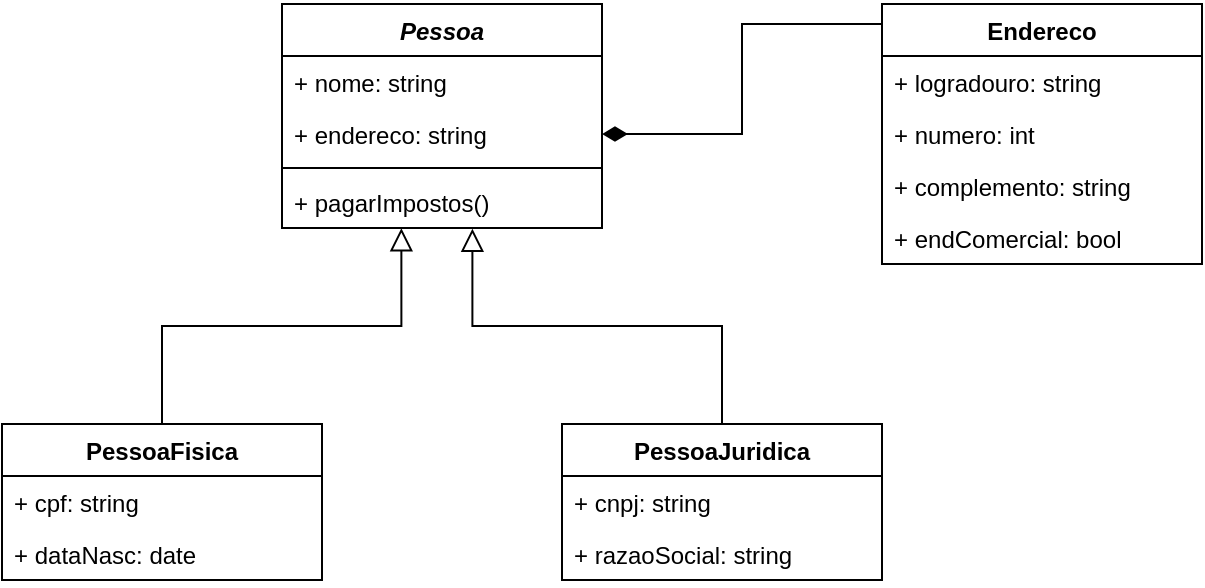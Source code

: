 <mxfile version="20.5.3" type="device"><diagram id="oro2dUzRctTN7AQQOzCW" name="Página-1"><mxGraphModel dx="678" dy="402" grid="1" gridSize="10" guides="1" tooltips="1" connect="1" arrows="1" fold="1" page="1" pageScale="1" pageWidth="827" pageHeight="1169" math="0" shadow="0"><root><mxCell id="0"/><mxCell id="1" parent="0"/><mxCell id="hcf9EAserq6PrIvnIaBI-40" style="edgeStyle=orthogonalEdgeStyle;rounded=0;orthogonalLoop=1;jettySize=auto;html=1;entryX=0.373;entryY=1.003;entryDx=0;entryDy=0;entryPerimeter=0;endArrow=block;endFill=0;strokeWidth=1;endSize=9;" edge="1" parent="1" source="hcf9EAserq6PrIvnIaBI-1" target="hcf9EAserq6PrIvnIaBI-29"><mxGeometry relative="1" as="geometry"><mxPoint x="360" y="410" as="targetPoint"/></mxGeometry></mxCell><mxCell id="hcf9EAserq6PrIvnIaBI-1" value="PessoaFisica" style="swimlane;fontStyle=1;align=center;verticalAlign=top;childLayout=stackLayout;horizontal=1;startSize=26;horizontalStack=0;resizeParent=1;resizeParentMax=0;resizeLast=0;collapsible=1;marginBottom=0;" vertex="1" parent="1"><mxGeometry x="160" y="470" width="160" height="78" as="geometry"/></mxCell><mxCell id="hcf9EAserq6PrIvnIaBI-19" value="+ cpf: string" style="text;strokeColor=none;fillColor=none;align=left;verticalAlign=top;spacingLeft=4;spacingRight=4;overflow=hidden;rotatable=0;points=[[0,0.5],[1,0.5]];portConstraint=eastwest;" vertex="1" parent="hcf9EAserq6PrIvnIaBI-1"><mxGeometry y="26" width="160" height="26" as="geometry"/></mxCell><mxCell id="hcf9EAserq6PrIvnIaBI-13" value="+ dataNasc: date" style="text;strokeColor=none;fillColor=none;align=left;verticalAlign=top;spacingLeft=4;spacingRight=4;overflow=hidden;rotatable=0;points=[[0,0.5],[1,0.5]];portConstraint=eastwest;" vertex="1" parent="hcf9EAserq6PrIvnIaBI-1"><mxGeometry y="52" width="160" height="26" as="geometry"/></mxCell><mxCell id="hcf9EAserq6PrIvnIaBI-9" value="Pessoa" style="swimlane;fontStyle=3;align=center;verticalAlign=top;childLayout=stackLayout;horizontal=1;startSize=26;horizontalStack=0;resizeParent=1;resizeParentMax=0;resizeLast=0;collapsible=1;marginBottom=0;" vertex="1" parent="1"><mxGeometry x="300" y="260" width="160" height="112" as="geometry"/></mxCell><mxCell id="hcf9EAserq6PrIvnIaBI-18" value="+ nome: string" style="text;strokeColor=none;fillColor=none;align=left;verticalAlign=top;spacingLeft=4;spacingRight=4;overflow=hidden;rotatable=0;points=[[0,0.5],[1,0.5]];portConstraint=eastwest;" vertex="1" parent="hcf9EAserq6PrIvnIaBI-9"><mxGeometry y="26" width="160" height="26" as="geometry"/></mxCell><mxCell id="hcf9EAserq6PrIvnIaBI-51" value="+ endereco: string" style="text;strokeColor=none;fillColor=none;align=left;verticalAlign=top;spacingLeft=4;spacingRight=4;overflow=hidden;rotatable=0;points=[[0,0.5],[1,0.5]];portConstraint=eastwest;" vertex="1" parent="hcf9EAserq6PrIvnIaBI-9"><mxGeometry y="52" width="160" height="26" as="geometry"/></mxCell><mxCell id="hcf9EAserq6PrIvnIaBI-11" value="" style="line;strokeWidth=1;fillColor=none;align=left;verticalAlign=middle;spacingTop=-1;spacingLeft=3;spacingRight=3;rotatable=0;labelPosition=right;points=[];portConstraint=eastwest;strokeColor=inherit;" vertex="1" parent="hcf9EAserq6PrIvnIaBI-9"><mxGeometry y="78" width="160" height="8" as="geometry"/></mxCell><mxCell id="hcf9EAserq6PrIvnIaBI-29" value="+ pagarImpostos()" style="text;strokeColor=none;fillColor=none;align=left;verticalAlign=top;spacingLeft=4;spacingRight=4;overflow=hidden;rotatable=0;points=[[0,0.5],[1,0.5]];portConstraint=eastwest;" vertex="1" parent="hcf9EAserq6PrIvnIaBI-9"><mxGeometry y="86" width="160" height="26" as="geometry"/></mxCell><mxCell id="hcf9EAserq6PrIvnIaBI-41" style="edgeStyle=orthogonalEdgeStyle;rounded=0;orthogonalLoop=1;jettySize=auto;html=1;entryX=0.595;entryY=1.013;entryDx=0;entryDy=0;entryPerimeter=0;endSize=9;endArrow=block;endFill=0;" edge="1" parent="1" source="hcf9EAserq6PrIvnIaBI-20" target="hcf9EAserq6PrIvnIaBI-29"><mxGeometry relative="1" as="geometry"><mxPoint x="410" y="400" as="targetPoint"/></mxGeometry></mxCell><mxCell id="hcf9EAserq6PrIvnIaBI-20" value="PessoaJuridica" style="swimlane;fontStyle=1;align=center;verticalAlign=top;childLayout=stackLayout;horizontal=1;startSize=26;horizontalStack=0;resizeParent=1;resizeParentMax=0;resizeLast=0;collapsible=1;marginBottom=0;" vertex="1" parent="1"><mxGeometry x="440" y="470" width="160" height="78" as="geometry"/></mxCell><mxCell id="hcf9EAserq6PrIvnIaBI-22" value="+ cnpj: string" style="text;strokeColor=none;fillColor=none;align=left;verticalAlign=top;spacingLeft=4;spacingRight=4;overflow=hidden;rotatable=0;points=[[0,0.5],[1,0.5]];portConstraint=eastwest;" vertex="1" parent="hcf9EAserq6PrIvnIaBI-20"><mxGeometry y="26" width="160" height="26" as="geometry"/></mxCell><mxCell id="hcf9EAserq6PrIvnIaBI-23" value="+ razaoSocial: string" style="text;strokeColor=none;fillColor=none;align=left;verticalAlign=top;spacingLeft=4;spacingRight=4;overflow=hidden;rotatable=0;points=[[0,0.5],[1,0.5]];portConstraint=eastwest;" vertex="1" parent="hcf9EAserq6PrIvnIaBI-20"><mxGeometry y="52" width="160" height="26" as="geometry"/></mxCell><mxCell id="hcf9EAserq6PrIvnIaBI-48" style="edgeStyle=orthogonalEdgeStyle;rounded=0;orthogonalLoop=1;jettySize=auto;html=1;entryX=1;entryY=0.5;entryDx=0;entryDy=0;endArrow=diamondThin;endFill=1;jumpSize=6;startSize=6;endSize=10;" edge="1" parent="1" source="hcf9EAserq6PrIvnIaBI-42" target="hcf9EAserq6PrIvnIaBI-51"><mxGeometry relative="1" as="geometry"><Array as="points"><mxPoint x="530" y="270"/><mxPoint x="530" y="325"/></Array></mxGeometry></mxCell><mxCell id="hcf9EAserq6PrIvnIaBI-42" value="Endereco" style="swimlane;fontStyle=1;align=center;verticalAlign=top;childLayout=stackLayout;horizontal=1;startSize=26;horizontalStack=0;resizeParent=1;resizeParentMax=0;resizeLast=0;collapsible=1;marginBottom=0;" vertex="1" parent="1"><mxGeometry x="600" y="260" width="160" height="130" as="geometry"/></mxCell><mxCell id="hcf9EAserq6PrIvnIaBI-31" value="+ logradouro: string" style="text;strokeColor=none;fillColor=none;align=left;verticalAlign=top;spacingLeft=4;spacingRight=4;overflow=hidden;rotatable=0;points=[[0,0.5],[1,0.5]];portConstraint=eastwest;" vertex="1" parent="hcf9EAserq6PrIvnIaBI-42"><mxGeometry y="26" width="160" height="26" as="geometry"/></mxCell><mxCell id="hcf9EAserq6PrIvnIaBI-46" value="+ numero: int" style="text;strokeColor=none;fillColor=none;align=left;verticalAlign=top;spacingLeft=4;spacingRight=4;overflow=hidden;rotatable=0;points=[[0,0.5],[1,0.5]];portConstraint=eastwest;" vertex="1" parent="hcf9EAserq6PrIvnIaBI-42"><mxGeometry y="52" width="160" height="26" as="geometry"/></mxCell><mxCell id="hcf9EAserq6PrIvnIaBI-47" value="+ complemento: string" style="text;strokeColor=none;fillColor=none;align=left;verticalAlign=top;spacingLeft=4;spacingRight=4;overflow=hidden;rotatable=0;points=[[0,0.5],[1,0.5]];portConstraint=eastwest;" vertex="1" parent="hcf9EAserq6PrIvnIaBI-42"><mxGeometry y="78" width="160" height="26" as="geometry"/></mxCell><mxCell id="hcf9EAserq6PrIvnIaBI-37" value="+ endComercial: bool" style="text;strokeColor=none;fillColor=none;align=left;verticalAlign=top;spacingLeft=4;spacingRight=4;overflow=hidden;rotatable=0;points=[[0,0.5],[1,0.5]];portConstraint=eastwest;" vertex="1" parent="hcf9EAserq6PrIvnIaBI-42"><mxGeometry y="104" width="160" height="26" as="geometry"/></mxCell></root></mxGraphModel></diagram></mxfile>